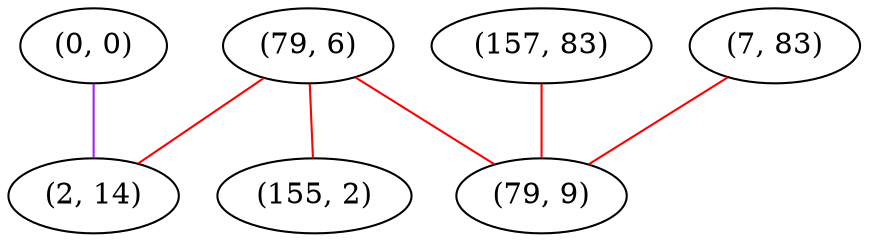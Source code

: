 graph "" {
"(0, 0)";
"(157, 83)";
"(7, 83)";
"(79, 6)";
"(79, 9)";
"(155, 2)";
"(2, 14)";
"(0, 0)" -- "(2, 14)"  [color=purple, key=0, weight=4];
"(157, 83)" -- "(79, 9)"  [color=red, key=0, weight=1];
"(7, 83)" -- "(79, 9)"  [color=red, key=0, weight=1];
"(79, 6)" -- "(155, 2)"  [color=red, key=0, weight=1];
"(79, 6)" -- "(2, 14)"  [color=red, key=0, weight=1];
"(79, 6)" -- "(79, 9)"  [color=red, key=0, weight=1];
}
